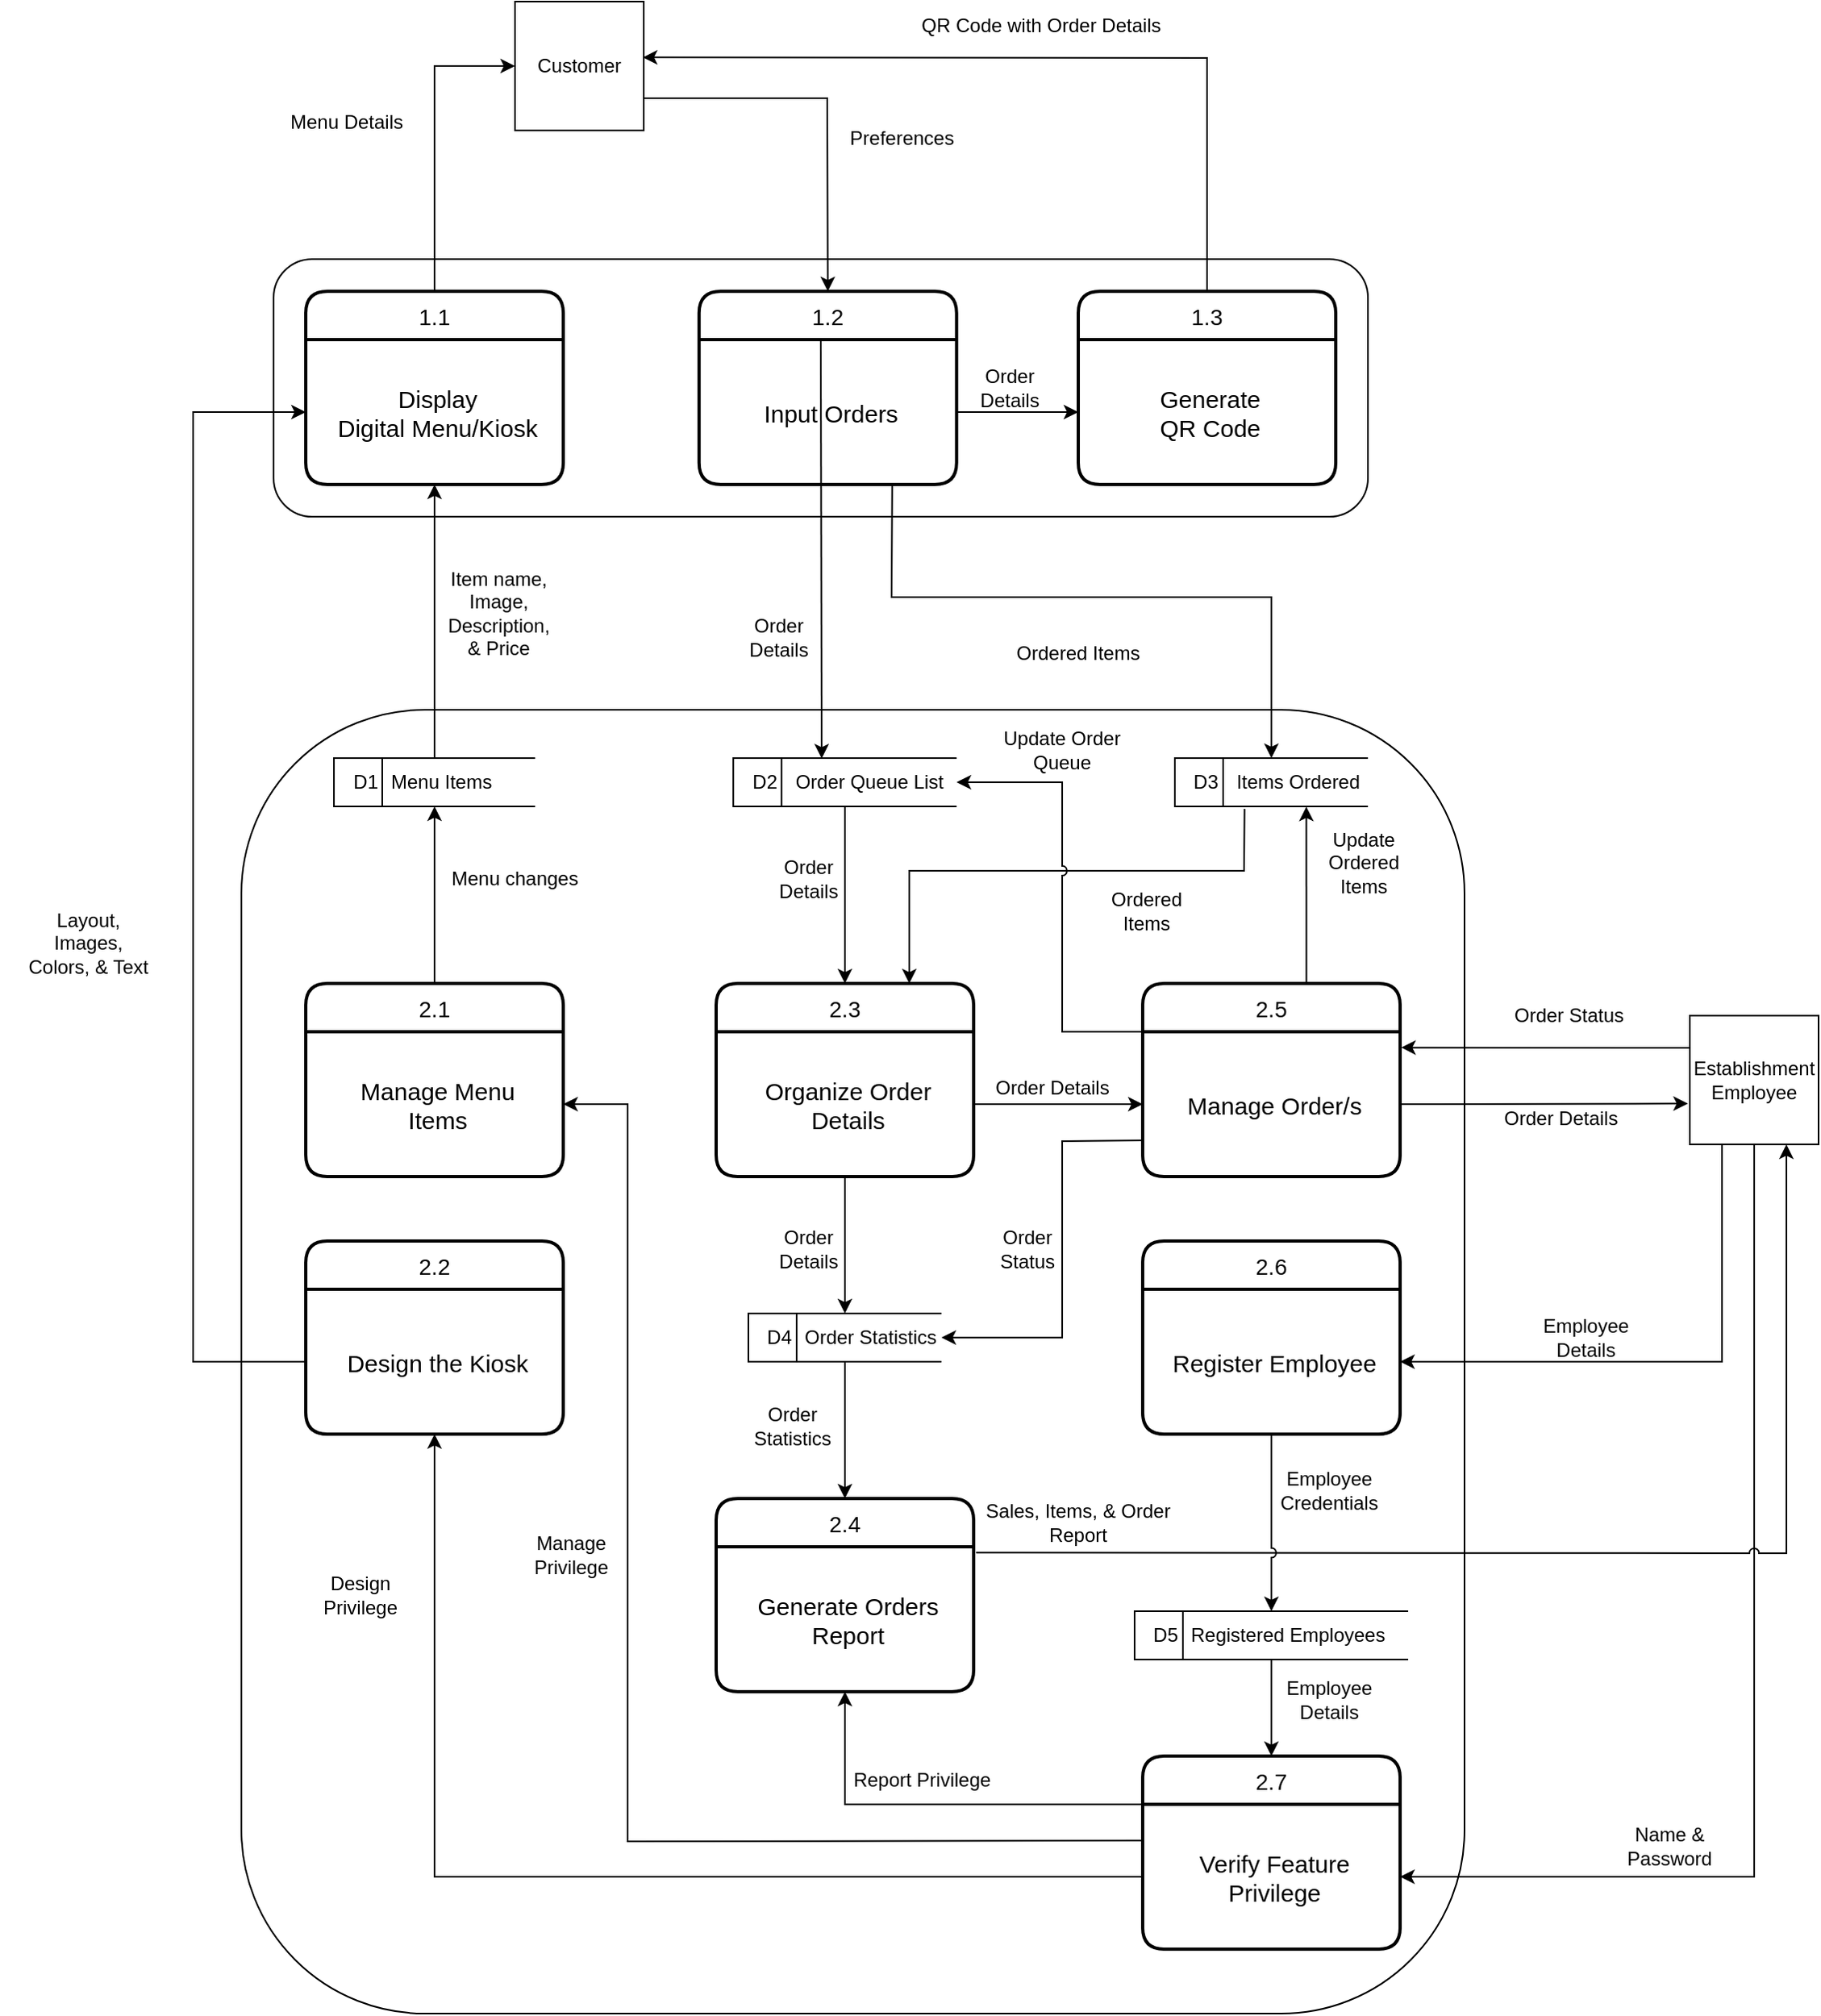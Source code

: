 <mxfile>
    <diagram id="2TkmwpCd-micXmMu05DJ" name="Page-1">
        <mxGraphModel dx="1431" dy="1341" grid="1" gridSize="10" guides="1" tooltips="1" connect="1" arrows="1" fold="1" page="1" pageScale="1" pageWidth="850" pageHeight="1100" math="0" shadow="0">
            <root>
                <mxCell id="0"/>
                <mxCell id="1" parent="0"/>
                <mxCell id="18" value="" style="rounded=1;whiteSpace=wrap;html=1;verticalAlign=top;" parent="1" vertex="1">
                    <mxGeometry x="190" y="470" width="760" height="810" as="geometry"/>
                </mxCell>
                <mxCell id="10" value="" style="rounded=1;whiteSpace=wrap;html=1;verticalAlign=top;" parent="1" vertex="1">
                    <mxGeometry x="210" y="190" width="680" height="160" as="geometry"/>
                </mxCell>
                <mxCell id="2" value="Customer" style="whiteSpace=wrap;html=1;aspect=fixed;" parent="1" vertex="1">
                    <mxGeometry x="360" y="30" width="80" height="80" as="geometry"/>
                </mxCell>
                <mxCell id="113" style="edgeStyle=none;rounded=0;jumpStyle=arc;html=1;exitX=0;exitY=0.25;exitDx=0;exitDy=0;entryX=1.004;entryY=0.109;entryDx=0;entryDy=0;entryPerimeter=0;" parent="1" source="3" target="32" edge="1">
                    <mxGeometry relative="1" as="geometry"/>
                </mxCell>
                <mxCell id="115" style="edgeStyle=none;rounded=0;jumpStyle=arc;html=1;exitX=0.25;exitY=1;exitDx=0;exitDy=0;entryX=1;entryY=0.5;entryDx=0;entryDy=0;" parent="1" source="3" target="93" edge="1">
                    <mxGeometry relative="1" as="geometry">
                        <Array as="points">
                            <mxPoint x="1110" y="875"/>
                        </Array>
                    </mxGeometry>
                </mxCell>
                <mxCell id="116" style="edgeStyle=none;rounded=0;jumpStyle=arc;html=1;exitX=0.5;exitY=1;exitDx=0;exitDy=0;entryX=1;entryY=0.5;entryDx=0;entryDy=0;" parent="1" source="3" target="91" edge="1">
                    <mxGeometry relative="1" as="geometry">
                        <Array as="points">
                            <mxPoint x="1130" y="1195"/>
                        </Array>
                    </mxGeometry>
                </mxCell>
                <mxCell id="3" value="Establishment&lt;br&gt;Employee" style="whiteSpace=wrap;html=1;aspect=fixed;" parent="1" vertex="1">
                    <mxGeometry x="1090" y="660" width="80" height="80" as="geometry"/>
                </mxCell>
                <mxCell id="6" value="1.1" style="swimlane;childLayout=stackLayout;horizontal=1;startSize=30;horizontalStack=0;rounded=1;fontSize=14;fontStyle=0;strokeWidth=2;resizeParent=0;resizeLast=1;shadow=0;dashed=0;align=center;" parent="1" vertex="1">
                    <mxGeometry x="230" y="210" width="160" height="120" as="geometry"/>
                </mxCell>
                <mxCell id="7" value="Display&#10;Digital Menu/Kiosk" style="align=center;strokeColor=none;fillColor=none;spacingLeft=4;fontSize=15;verticalAlign=middle;resizable=0;rotatable=0;part=1;" parent="6" vertex="1">
                    <mxGeometry y="30" width="160" height="90" as="geometry"/>
                </mxCell>
                <mxCell id="8" value="1.2" style="swimlane;childLayout=stackLayout;horizontal=1;startSize=30;horizontalStack=0;rounded=1;fontSize=14;fontStyle=0;strokeWidth=2;resizeParent=0;resizeLast=1;shadow=0;dashed=0;align=center;" parent="1" vertex="1">
                    <mxGeometry x="474.38" y="210" width="160" height="120" as="geometry"/>
                </mxCell>
                <mxCell id="9" value="Input Orders" style="align=center;strokeColor=none;fillColor=none;spacingLeft=4;fontSize=15;verticalAlign=middle;resizable=0;rotatable=0;part=1;" parent="8" vertex="1">
                    <mxGeometry y="30" width="160" height="90" as="geometry"/>
                </mxCell>
                <mxCell id="15" value="" style="endArrow=classic;html=1;rounded=0;entryX=0.5;entryY=0;entryDx=0;entryDy=0;exitX=1;exitY=0.75;exitDx=0;exitDy=0;" parent="1" source="2" target="8" edge="1">
                    <mxGeometry width="50" height="50" relative="1" as="geometry">
                        <mxPoint x="520" y="10" as="sourcePoint"/>
                        <mxPoint x="570" y="-40" as="targetPoint"/>
                        <Array as="points">
                            <mxPoint x="554" y="90"/>
                        </Array>
                    </mxGeometry>
                </mxCell>
                <mxCell id="16" value="" style="endArrow=classic;html=1;rounded=0;entryX=0;entryY=0.5;entryDx=0;entryDy=0;exitX=0.5;exitY=0;exitDx=0;exitDy=0;" parent="1" source="6" target="2" edge="1">
                    <mxGeometry width="50" height="50" relative="1" as="geometry">
                        <mxPoint x="390" y="100" as="sourcePoint"/>
                        <mxPoint x="440" y="50" as="targetPoint"/>
                        <Array as="points">
                            <mxPoint x="310" y="70"/>
                        </Array>
                    </mxGeometry>
                </mxCell>
                <mxCell id="106" style="edgeStyle=none;rounded=0;html=1;exitX=0.361;exitY=1.052;exitDx=0;exitDy=0;entryX=0.75;entryY=0;entryDx=0;entryDy=0;exitPerimeter=0;jumpStyle=arc;" parent="1" source="19" target="33" edge="1">
                    <mxGeometry relative="1" as="geometry">
                        <Array as="points">
                            <mxPoint x="813" y="570"/>
                            <mxPoint x="605" y="570"/>
                        </Array>
                    </mxGeometry>
                </mxCell>
                <mxCell id="19" value="&lt;span style=&quot;white-space: pre;&quot;&gt;&amp;nbsp; D3&lt;span style=&quot;white-space: pre;&quot;&gt;&#9;&lt;/span&gt;  Items Ordered&lt;/span&gt;" style="html=1;dashed=0;whitespace=wrap;shape=mxgraph.dfd.dataStoreID;align=left;spacingLeft=3;points=[[0,0],[0.5,0],[1,0],[0,0.5],[1,0.5],[0,1],[0.5,1],[1,1]];" parent="1" vertex="1">
                    <mxGeometry x="770" y="500" width="120" height="30" as="geometry"/>
                </mxCell>
                <mxCell id="105" style="edgeStyle=none;rounded=0;html=1;exitX=0.5;exitY=1;exitDx=0;exitDy=0;entryX=0.5;entryY=0;entryDx=0;entryDy=0;" parent="1" source="20" target="33" edge="1">
                    <mxGeometry relative="1" as="geometry"/>
                </mxCell>
                <mxCell id="20" value="&lt;span style=&quot;white-space: pre;&quot;&gt;&amp;nbsp; D2&lt;span style=&quot;white-space: pre;&quot;&gt;&#9;&lt;/span&gt;  Order Queue List&lt;/span&gt;" style="html=1;dashed=0;whitespace=wrap;shape=mxgraph.dfd.dataStoreID;align=left;spacingLeft=3;points=[[0,0],[0.5,0],[1,0],[0,0.5],[1,0.5],[0,1],[0.5,1],[1,1]];" parent="1" vertex="1">
                    <mxGeometry x="495.63" y="500" width="138.75" height="30" as="geometry"/>
                </mxCell>
                <mxCell id="125" style="edgeStyle=none;rounded=0;jumpStyle=arc;html=1;exitX=0.5;exitY=0;exitDx=0;exitDy=0;entryX=0.5;entryY=1;entryDx=0;entryDy=0;" parent="1" source="22" target="7" edge="1">
                    <mxGeometry relative="1" as="geometry"/>
                </mxCell>
                <mxCell id="22" value="&lt;span style=&quot;white-space: pre;&quot;&gt;&amp;nbsp; D1&lt;span style=&quot;white-space: pre;&quot;&gt;&#9;&lt;/span&gt; Menu Items&#9;&lt;/span&gt;&amp;nbsp;" style="html=1;dashed=0;whitespace=wrap;shape=mxgraph.dfd.dataStoreID;align=left;spacingLeft=3;points=[[0,0],[0.5,0],[1,0],[0,0.5],[1,0.5],[0,1],[0.5,1],[1,1]];" parent="1" vertex="1">
                    <mxGeometry x="247.5" y="500" width="125" height="30" as="geometry"/>
                </mxCell>
                <mxCell id="23" value="2.2" style="swimlane;childLayout=stackLayout;horizontal=1;startSize=30;horizontalStack=0;rounded=1;fontSize=14;fontStyle=0;strokeWidth=2;resizeParent=0;resizeLast=1;shadow=0;dashed=0;align=center;" parent="1" vertex="1">
                    <mxGeometry x="230" y="800" width="160" height="120" as="geometry"/>
                </mxCell>
                <mxCell id="24" value="Design the Kiosk" style="align=center;strokeColor=none;fillColor=none;spacingLeft=4;fontSize=15;verticalAlign=middle;resizable=0;rotatable=0;part=1;" parent="23" vertex="1">
                    <mxGeometry y="30" width="160" height="90" as="geometry"/>
                </mxCell>
                <mxCell id="124" style="edgeStyle=none;rounded=0;jumpStyle=arc;html=1;exitX=0.5;exitY=0;exitDx=0;exitDy=0;" parent="1" source="27" target="22" edge="1">
                    <mxGeometry relative="1" as="geometry"/>
                </mxCell>
                <mxCell id="27" value="2.1" style="swimlane;childLayout=stackLayout;horizontal=1;startSize=30;horizontalStack=0;rounded=1;fontSize=14;fontStyle=0;strokeWidth=2;resizeParent=0;resizeLast=1;shadow=0;dashed=0;align=center;" parent="1" vertex="1">
                    <mxGeometry x="230" y="640" width="160" height="120" as="geometry"/>
                </mxCell>
                <mxCell id="28" value="Manage Menu &#10;Items" style="align=center;strokeColor=none;fillColor=none;spacingLeft=4;fontSize=15;verticalAlign=middle;resizable=0;rotatable=0;part=1;" parent="27" vertex="1">
                    <mxGeometry y="30" width="160" height="90" as="geometry"/>
                </mxCell>
                <mxCell id="110" style="edgeStyle=none;rounded=0;html=1;exitX=0.636;exitY=-0.003;exitDx=0;exitDy=0;entryX=0.681;entryY=1.006;entryDx=0;entryDy=0;entryPerimeter=0;exitPerimeter=0;" parent="1" source="31" target="19" edge="1">
                    <mxGeometry relative="1" as="geometry"/>
                </mxCell>
                <mxCell id="31" value="2.5" style="swimlane;childLayout=stackLayout;horizontal=1;startSize=30;horizontalStack=0;rounded=1;fontSize=14;fontStyle=0;strokeWidth=2;resizeParent=0;resizeLast=1;shadow=0;dashed=0;align=center;" parent="1" vertex="1">
                    <mxGeometry x="750" y="640" width="160" height="120" as="geometry"/>
                </mxCell>
                <mxCell id="32" value="Manage Order/s" style="align=center;strokeColor=none;fillColor=none;spacingLeft=4;fontSize=15;verticalAlign=middle;resizable=0;rotatable=0;part=1;" parent="31" vertex="1">
                    <mxGeometry y="30" width="160" height="90" as="geometry"/>
                </mxCell>
                <mxCell id="111" style="edgeStyle=none;rounded=0;jumpStyle=arc;html=1;exitX=0.5;exitY=1;exitDx=0;exitDy=0;" parent="1" source="33" target="40" edge="1">
                    <mxGeometry relative="1" as="geometry"/>
                </mxCell>
                <mxCell id="33" value="2.3" style="swimlane;childLayout=stackLayout;horizontal=1;startSize=30;horizontalStack=0;rounded=1;fontSize=14;fontStyle=0;strokeWidth=2;resizeParent=0;resizeLast=1;shadow=0;dashed=0;align=center;" parent="1" vertex="1">
                    <mxGeometry x="485" y="640" width="160" height="120" as="geometry"/>
                </mxCell>
                <mxCell id="34" value="Organize Order &#10;Details" style="align=center;strokeColor=none;fillColor=none;spacingLeft=4;fontSize=15;verticalAlign=middle;resizable=0;rotatable=0;part=1;" parent="33" vertex="1">
                    <mxGeometry y="30" width="160" height="90" as="geometry"/>
                </mxCell>
                <mxCell id="112" style="edgeStyle=none;rounded=0;jumpStyle=arc;html=1;exitX=0.5;exitY=1;exitDx=0;exitDy=0;" parent="1" source="40" target="42" edge="1">
                    <mxGeometry relative="1" as="geometry"/>
                </mxCell>
                <mxCell id="40" value="&lt;span style=&quot;white-space: pre;&quot;&gt;&amp;nbsp; D4&lt;span style=&quot;white-space: pre;&quot;&gt;&#9;&lt;/span&gt; Order Statistics&#9;&lt;/span&gt;&amp;nbsp;" style="html=1;dashed=0;whitespace=wrap;shape=mxgraph.dfd.dataStoreID;align=left;spacingLeft=3;points=[[0,0],[0.5,0],[1,0],[0,0.5],[1,0.5],[0,1],[0.5,1],[1,1]];" parent="1" vertex="1">
                    <mxGeometry x="505" y="845" width="120" height="30" as="geometry"/>
                </mxCell>
                <mxCell id="120" style="edgeStyle=none;rounded=0;jumpStyle=arc;html=1;exitX=1.009;exitY=0.04;exitDx=0;exitDy=0;exitPerimeter=0;entryX=0.75;entryY=1;entryDx=0;entryDy=0;" parent="1" source="43" target="3" edge="1">
                    <mxGeometry relative="1" as="geometry">
                        <mxPoint x="1070" y="940" as="targetPoint"/>
                        <Array as="points">
                            <mxPoint x="1150" y="994"/>
                        </Array>
                    </mxGeometry>
                </mxCell>
                <mxCell id="42" value="2.4" style="swimlane;childLayout=stackLayout;horizontal=1;startSize=30;horizontalStack=0;rounded=1;fontSize=14;fontStyle=0;strokeWidth=2;resizeParent=0;resizeLast=1;shadow=0;dashed=0;align=center;" parent="1" vertex="1">
                    <mxGeometry x="485" y="960" width="160" height="120" as="geometry"/>
                </mxCell>
                <mxCell id="43" value="Generate Orders&#10;Report" style="align=center;strokeColor=none;fillColor=none;spacingLeft=4;fontSize=15;verticalAlign=middle;resizable=0;rotatable=0;part=1;" parent="42" vertex="1">
                    <mxGeometry y="30" width="160" height="90" as="geometry"/>
                </mxCell>
                <mxCell id="127" style="edgeStyle=none;rounded=0;jumpStyle=arc;html=1;exitX=0.5;exitY=0;exitDx=0;exitDy=0;entryX=0.993;entryY=0.433;entryDx=0;entryDy=0;entryPerimeter=0;" parent="1" source="73" target="2" edge="1">
                    <mxGeometry relative="1" as="geometry">
                        <Array as="points">
                            <mxPoint x="790" y="65"/>
                        </Array>
                    </mxGeometry>
                </mxCell>
                <mxCell id="73" value="1.3" style="swimlane;childLayout=stackLayout;horizontal=1;startSize=30;horizontalStack=0;rounded=1;fontSize=14;fontStyle=0;strokeWidth=2;resizeParent=0;resizeLast=1;shadow=0;dashed=0;align=center;" parent="1" vertex="1">
                    <mxGeometry x="710" y="210" width="160" height="120" as="geometry"/>
                </mxCell>
                <mxCell id="74" value="Generate &#10;QR Code" style="align=center;strokeColor=none;fillColor=none;spacingLeft=4;fontSize=15;verticalAlign=middle;resizable=0;rotatable=0;part=1;" parent="73" vertex="1">
                    <mxGeometry y="30" width="160" height="90" as="geometry"/>
                </mxCell>
                <mxCell id="88" value="Preferences" style="text;html=1;align=center;verticalAlign=middle;resizable=0;points=[];autosize=1;strokeColor=none;fillColor=none;" parent="1" vertex="1">
                    <mxGeometry x="555" y="100" width="90" height="30" as="geometry"/>
                </mxCell>
                <mxCell id="89" value="Menu Details" style="text;html=1;align=center;verticalAlign=middle;resizable=0;points=[];autosize=1;strokeColor=none;fillColor=none;" parent="1" vertex="1">
                    <mxGeometry x="210" y="90" width="90" height="30" as="geometry"/>
                </mxCell>
                <mxCell id="90" value="2.7" style="swimlane;childLayout=stackLayout;horizontal=1;startSize=30;horizontalStack=0;rounded=1;fontSize=14;fontStyle=0;strokeWidth=2;resizeParent=0;resizeLast=1;shadow=0;dashed=0;align=center;" parent="1" vertex="1">
                    <mxGeometry x="750" y="1120" width="160" height="120" as="geometry"/>
                </mxCell>
                <mxCell id="91" value="Verify Feature &#10;Privilege" style="align=center;strokeColor=none;fillColor=none;spacingLeft=4;fontSize=15;verticalAlign=middle;resizable=0;rotatable=0;part=1;" parent="90" vertex="1">
                    <mxGeometry y="30" width="160" height="90" as="geometry"/>
                </mxCell>
                <mxCell id="92" value="2.6" style="swimlane;childLayout=stackLayout;horizontal=1;startSize=30;horizontalStack=0;rounded=1;fontSize=14;fontStyle=0;strokeWidth=2;resizeParent=0;resizeLast=1;shadow=0;dashed=0;align=center;" parent="1" vertex="1">
                    <mxGeometry x="750" y="800" width="160" height="120" as="geometry"/>
                </mxCell>
                <mxCell id="93" value="Register Employee" style="align=center;strokeColor=none;fillColor=none;spacingLeft=4;fontSize=15;verticalAlign=middle;resizable=0;rotatable=0;part=1;" parent="92" vertex="1">
                    <mxGeometry y="30" width="160" height="90" as="geometry"/>
                </mxCell>
                <mxCell id="118" style="edgeStyle=none;rounded=0;jumpStyle=arc;html=1;" parent="1" source="94" target="90" edge="1">
                    <mxGeometry relative="1" as="geometry"/>
                </mxCell>
                <mxCell id="94" value="&lt;span style=&quot;white-space: pre;&quot;&gt;&amp;nbsp; D5&lt;span style=&quot;white-space: pre;&quot;&gt;&#9;&lt;/span&gt; Registered Employees&#9;&lt;/span&gt;&amp;nbsp;" style="html=1;dashed=0;whitespace=wrap;shape=mxgraph.dfd.dataStoreID;align=left;spacingLeft=3;points=[[0,0],[0.5,0],[1,0],[0,0.5],[1,0.5],[0,1],[0.5,1],[1,1]];" parent="1" vertex="1">
                    <mxGeometry x="745" y="1030" width="170" height="30" as="geometry"/>
                </mxCell>
                <mxCell id="96" style="edgeStyle=none;html=1;entryX=0.396;entryY=0.007;entryDx=0;entryDy=0;entryPerimeter=0;" parent="1" target="20" edge="1">
                    <mxGeometry relative="1" as="geometry">
                        <mxPoint x="510.242" y="360" as="targetPoint"/>
                        <mxPoint x="550" y="240" as="sourcePoint"/>
                    </mxGeometry>
                </mxCell>
                <mxCell id="101" style="edgeStyle=none;rounded=0;html=1;exitX=1;exitY=0.5;exitDx=0;exitDy=0;entryX=0;entryY=0.5;entryDx=0;entryDy=0;" parent="1" source="9" target="74" edge="1">
                    <mxGeometry relative="1" as="geometry"/>
                </mxCell>
                <mxCell id="107" style="edgeStyle=none;rounded=0;html=1;exitX=0.75;exitY=1;exitDx=0;exitDy=0;entryX=0.5;entryY=0;entryDx=0;entryDy=0;" parent="1" source="9" target="19" edge="1">
                    <mxGeometry relative="1" as="geometry">
                        <Array as="points">
                            <mxPoint x="594" y="330"/>
                            <mxPoint x="594" y="400"/>
                            <mxPoint x="830" y="400"/>
                        </Array>
                    </mxGeometry>
                </mxCell>
                <mxCell id="108" style="edgeStyle=none;rounded=0;html=1;exitX=1;exitY=0.5;exitDx=0;exitDy=0;" parent="1" source="34" target="32" edge="1">
                    <mxGeometry relative="1" as="geometry"/>
                </mxCell>
                <mxCell id="109" style="edgeStyle=none;rounded=0;html=1;exitX=0;exitY=0.25;exitDx=0;exitDy=0;entryX=1;entryY=0.5;entryDx=0;entryDy=0;jumpStyle=arc;" parent="1" source="31" target="20" edge="1">
                    <mxGeometry relative="1" as="geometry">
                        <Array as="points">
                            <mxPoint x="700" y="670"/>
                            <mxPoint x="700" y="515"/>
                        </Array>
                    </mxGeometry>
                </mxCell>
                <mxCell id="114" style="edgeStyle=none;rounded=0;jumpStyle=arc;html=1;exitX=1;exitY=0.5;exitDx=0;exitDy=0;entryX=-0.015;entryY=0.683;entryDx=0;entryDy=0;entryPerimeter=0;" parent="1" source="32" target="3" edge="1">
                    <mxGeometry relative="1" as="geometry"/>
                </mxCell>
                <mxCell id="117" style="edgeStyle=none;rounded=0;jumpStyle=arc;html=1;exitX=0.5;exitY=1;exitDx=0;exitDy=0;" parent="1" source="93" target="94" edge="1">
                    <mxGeometry relative="1" as="geometry"/>
                </mxCell>
                <mxCell id="119" style="edgeStyle=none;rounded=0;jumpStyle=arc;html=1;exitX=0;exitY=0;exitDx=0;exitDy=0;entryX=0.5;entryY=1;entryDx=0;entryDy=0;" parent="1" source="91" target="43" edge="1">
                    <mxGeometry relative="1" as="geometry">
                        <Array as="points">
                            <mxPoint x="565" y="1150"/>
                        </Array>
                    </mxGeometry>
                </mxCell>
                <mxCell id="121" style="edgeStyle=none;rounded=0;jumpStyle=arc;html=1;exitX=0;exitY=0.75;exitDx=0;exitDy=0;entryX=1;entryY=0.5;entryDx=0;entryDy=0;" parent="1" source="32" target="40" edge="1">
                    <mxGeometry relative="1" as="geometry">
                        <Array as="points">
                            <mxPoint x="700" y="738"/>
                            <mxPoint x="700" y="860"/>
                        </Array>
                    </mxGeometry>
                </mxCell>
                <mxCell id="122" style="edgeStyle=none;rounded=0;jumpStyle=arc;html=1;exitX=0;exitY=0.25;exitDx=0;exitDy=0;entryX=1;entryY=0.5;entryDx=0;entryDy=0;" parent="1" source="91" target="28" edge="1">
                    <mxGeometry relative="1" as="geometry">
                        <Array as="points">
                            <mxPoint x="430" y="1173"/>
                            <mxPoint x="430" y="715"/>
                        </Array>
                    </mxGeometry>
                </mxCell>
                <mxCell id="123" style="edgeStyle=none;rounded=0;jumpStyle=arc;html=1;exitX=0;exitY=0.5;exitDx=0;exitDy=0;entryX=0.5;entryY=1;entryDx=0;entryDy=0;" parent="1" source="91" target="24" edge="1">
                    <mxGeometry relative="1" as="geometry">
                        <Array as="points">
                            <mxPoint x="310" y="1195"/>
                        </Array>
                    </mxGeometry>
                </mxCell>
                <mxCell id="126" style="edgeStyle=none;rounded=0;jumpStyle=arc;html=1;exitX=0;exitY=0.5;exitDx=0;exitDy=0;entryX=0;entryY=0.5;entryDx=0;entryDy=0;" parent="1" source="24" target="7" edge="1">
                    <mxGeometry relative="1" as="geometry">
                        <mxPoint x="160" y="520" as="targetPoint"/>
                        <Array as="points">
                            <mxPoint x="160" y="875"/>
                            <mxPoint x="160" y="285"/>
                        </Array>
                    </mxGeometry>
                </mxCell>
                <mxCell id="129" value="QR Code with Order Details" style="text;html=1;strokeColor=none;fillColor=none;align=center;verticalAlign=middle;whiteSpace=wrap;rounded=0;" vertex="1" parent="1">
                    <mxGeometry x="604.37" y="30" width="165.63" height="30" as="geometry"/>
                </mxCell>
                <mxCell id="130" value="Layout,&lt;br&gt;Images,&lt;br&gt;Colors, &amp;amp; Text" style="text;html=1;strokeColor=none;fillColor=none;align=center;verticalAlign=middle;whiteSpace=wrap;rounded=0;" vertex="1" parent="1">
                    <mxGeometry x="40" y="600" width="110" height="30" as="geometry"/>
                </mxCell>
                <mxCell id="133" value="Manage&lt;br&gt;Privilege" style="text;html=1;strokeColor=none;fillColor=none;align=center;verticalAlign=middle;whiteSpace=wrap;rounded=0;" vertex="1" parent="1">
                    <mxGeometry x="360" y="980" width="70" height="30" as="geometry"/>
                </mxCell>
                <mxCell id="134" value="Item name,&lt;br&gt;Image, Description,&lt;br&gt;&amp;amp; Price" style="text;html=1;strokeColor=none;fillColor=none;align=center;verticalAlign=middle;whiteSpace=wrap;rounded=0;" vertex="1" parent="1">
                    <mxGeometry x="305" y="380" width="90" height="60" as="geometry"/>
                </mxCell>
                <mxCell id="136" value="Sales, Items, &amp;amp; Order&lt;br&gt;Report" style="text;html=1;strokeColor=none;fillColor=none;align=center;verticalAlign=middle;whiteSpace=wrap;rounded=0;" vertex="1" parent="1">
                    <mxGeometry x="645" y="945" width="130" height="60" as="geometry"/>
                </mxCell>
                <mxCell id="137" value="Name &amp;amp; Password" style="text;html=1;strokeColor=none;fillColor=none;align=center;verticalAlign=middle;whiteSpace=wrap;rounded=0;" vertex="1" parent="1">
                    <mxGeometry x="1030" y="1161" width="95" height="30" as="geometry"/>
                </mxCell>
                <mxCell id="138" value="Order Statistics" style="text;html=1;strokeColor=none;fillColor=none;align=center;verticalAlign=middle;whiteSpace=wrap;rounded=0;" vertex="1" parent="1">
                    <mxGeometry x="500" y="900" width="65" height="30" as="geometry"/>
                </mxCell>
                <mxCell id="139" value="Order&lt;br&gt;Details" style="text;html=1;strokeColor=none;fillColor=none;align=center;verticalAlign=middle;whiteSpace=wrap;rounded=0;" vertex="1" parent="1">
                    <mxGeometry x="520" y="790" width="45" height="30" as="geometry"/>
                </mxCell>
                <mxCell id="140" value="Order&lt;br&gt;Details" style="text;html=1;strokeColor=none;fillColor=none;align=center;verticalAlign=middle;whiteSpace=wrap;rounded=0;" vertex="1" parent="1">
                    <mxGeometry x="520" y="560" width="45" height="30" as="geometry"/>
                </mxCell>
                <mxCell id="142" value="Order&lt;br&gt;Details" style="text;html=1;strokeColor=none;fillColor=none;align=center;verticalAlign=middle;whiteSpace=wrap;rounded=0;" vertex="1" parent="1">
                    <mxGeometry x="645" y="255" width="45" height="30" as="geometry"/>
                </mxCell>
                <mxCell id="143" value="Ordered Items" style="text;html=1;strokeColor=none;fillColor=none;align=center;verticalAlign=middle;whiteSpace=wrap;rounded=0;" vertex="1" parent="1">
                    <mxGeometry x="670" y="420" width="80" height="30" as="geometry"/>
                </mxCell>
                <mxCell id="144" value="Update Ordered Items" style="text;html=1;strokeColor=none;fillColor=none;align=center;verticalAlign=middle;whiteSpace=wrap;rounded=0;" vertex="1" parent="1">
                    <mxGeometry x="860" y="550" width="55" height="30" as="geometry"/>
                </mxCell>
                <mxCell id="145" value="Order Details" style="text;html=1;strokeColor=none;fillColor=none;align=center;verticalAlign=middle;whiteSpace=wrap;rounded=0;" vertex="1" parent="1">
                    <mxGeometry x="495.63" y="410" width="55.62" height="30" as="geometry"/>
                </mxCell>
                <mxCell id="147" value="Order Details" style="text;html=1;strokeColor=none;fillColor=none;align=center;verticalAlign=middle;whiteSpace=wrap;rounded=0;" vertex="1" parent="1">
                    <mxGeometry x="651" y="695" width="85.62" height="19" as="geometry"/>
                </mxCell>
                <mxCell id="151" value="Order Status" style="text;html=1;strokeColor=none;fillColor=none;align=center;verticalAlign=middle;whiteSpace=wrap;rounded=0;" vertex="1" parent="1">
                    <mxGeometry x="960" y="650" width="110" height="19" as="geometry"/>
                </mxCell>
                <mxCell id="152" value="Order Details" style="text;html=1;strokeColor=none;fillColor=none;align=center;verticalAlign=middle;whiteSpace=wrap;rounded=0;" vertex="1" parent="1">
                    <mxGeometry x="950" y="714" width="120" height="19" as="geometry"/>
                </mxCell>
                <mxCell id="155" value="Employee Details" style="text;html=1;strokeColor=none;fillColor=none;align=center;verticalAlign=middle;whiteSpace=wrap;rounded=0;" vertex="1" parent="1">
                    <mxGeometry x="977.5" y="845" width="95" height="30" as="geometry"/>
                </mxCell>
                <mxCell id="156" value="Employee Credentials" style="text;html=1;strokeColor=none;fillColor=none;align=center;verticalAlign=middle;whiteSpace=wrap;rounded=0;" vertex="1" parent="1">
                    <mxGeometry x="832" y="940" width="68" height="30" as="geometry"/>
                </mxCell>
                <mxCell id="157" value="Employee Details" style="text;html=1;strokeColor=none;fillColor=none;align=center;verticalAlign=middle;whiteSpace=wrap;rounded=0;" vertex="1" parent="1">
                    <mxGeometry x="832" y="1070" width="68" height="30" as="geometry"/>
                </mxCell>
                <mxCell id="158" value="Report Privilege" style="text;html=1;strokeColor=none;fillColor=none;align=center;verticalAlign=middle;whiteSpace=wrap;rounded=0;" vertex="1" parent="1">
                    <mxGeometry x="566.38" y="1120" width="93.62" height="30" as="geometry"/>
                </mxCell>
                <mxCell id="159" value="Order&lt;br&gt;Status" style="text;html=1;strokeColor=none;fillColor=none;align=center;verticalAlign=middle;whiteSpace=wrap;rounded=0;" vertex="1" parent="1">
                    <mxGeometry x="656" y="790" width="45" height="30" as="geometry"/>
                </mxCell>
                <mxCell id="160" value="Ordered Items" style="text;html=1;strokeColor=none;fillColor=none;align=center;verticalAlign=middle;whiteSpace=wrap;rounded=0;" vertex="1" parent="1">
                    <mxGeometry x="715" y="580" width="75" height="30" as="geometry"/>
                </mxCell>
                <mxCell id="161" value="Update Order Queue" style="text;html=1;strokeColor=none;fillColor=none;align=center;verticalAlign=middle;whiteSpace=wrap;rounded=0;" vertex="1" parent="1">
                    <mxGeometry x="645" y="480" width="110" height="30" as="geometry"/>
                </mxCell>
                <mxCell id="162" value="Design Privilege" style="text;html=1;strokeColor=none;fillColor=none;align=center;verticalAlign=middle;whiteSpace=wrap;rounded=0;" vertex="1" parent="1">
                    <mxGeometry x="230" y="1005" width="67.5" height="30" as="geometry"/>
                </mxCell>
                <mxCell id="163" value="Menu changes" style="text;html=1;strokeColor=none;fillColor=none;align=center;verticalAlign=middle;whiteSpace=wrap;rounded=0;" vertex="1" parent="1">
                    <mxGeometry x="305" y="550" width="110" height="50" as="geometry"/>
                </mxCell>
            </root>
        </mxGraphModel>
    </diagram>
</mxfile>
